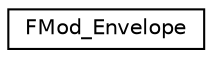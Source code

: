 digraph G
{
  edge [fontname="Helvetica",fontsize="10",labelfontname="Helvetica",labelfontsize="10"];
  node [fontname="Helvetica",fontsize="10",shape=record];
  rankdir=LR;
  Node1 [label="FMod_Envelope",height=0.2,width=0.4,color="black", fillcolor="white", style="filled",URL="$d4/dac/structFMod__Envelope.html"];
}
